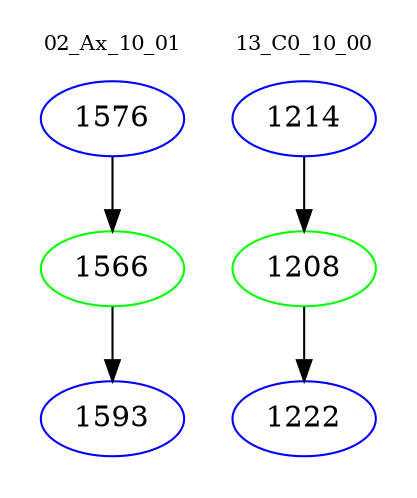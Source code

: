 digraph{
subgraph cluster_0 {
color = white
label = "02_Ax_10_01";
fontsize=10;
T0_1576 [label="1576", color="blue"]
T0_1576 -> T0_1566 [color="black"]
T0_1566 [label="1566", color="green"]
T0_1566 -> T0_1593 [color="black"]
T0_1593 [label="1593", color="blue"]
}
subgraph cluster_1 {
color = white
label = "13_C0_10_00";
fontsize=10;
T1_1214 [label="1214", color="blue"]
T1_1214 -> T1_1208 [color="black"]
T1_1208 [label="1208", color="green"]
T1_1208 -> T1_1222 [color="black"]
T1_1222 [label="1222", color="blue"]
}
}
